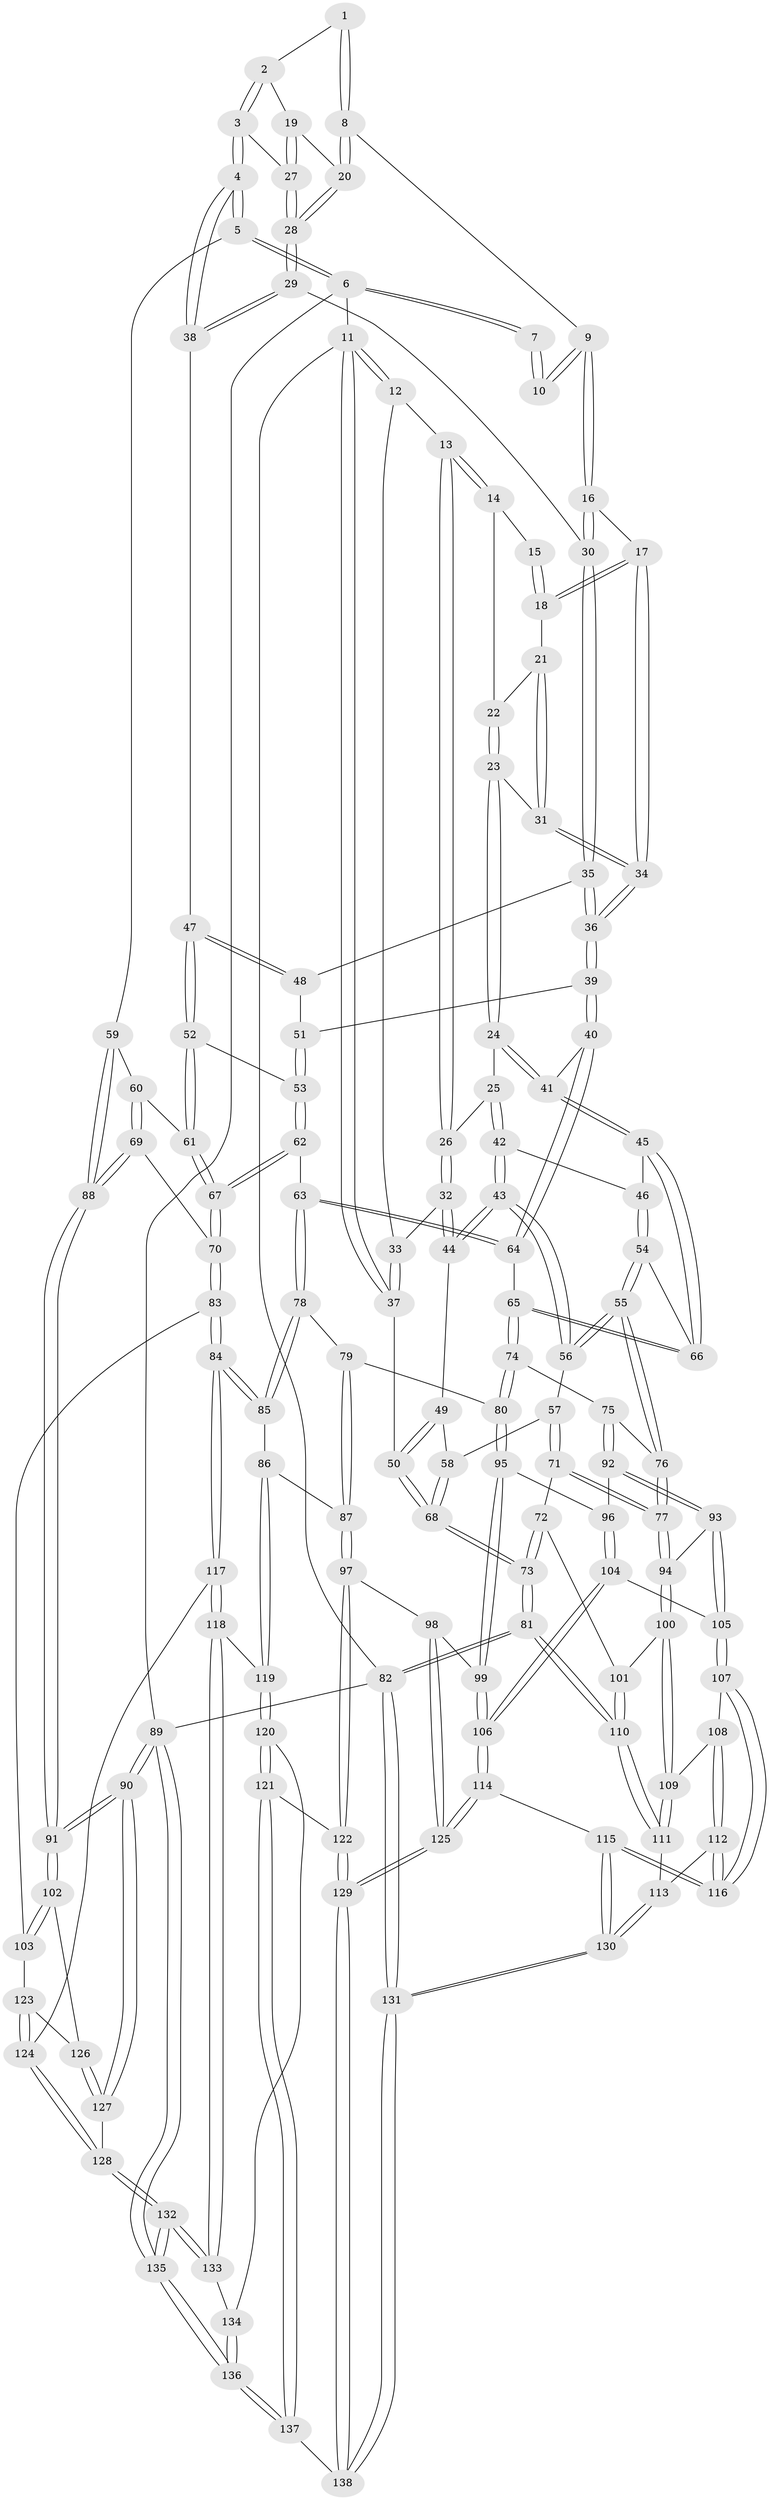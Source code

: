 // Generated by graph-tools (version 1.1) at 2025/16/03/09/25 04:16:44]
// undirected, 138 vertices, 342 edges
graph export_dot {
graph [start="1"]
  node [color=gray90,style=filled];
  1 [pos="+0.8476108154253313+0"];
  2 [pos="+0.9143806884026366+0"];
  3 [pos="+1+0.11647433308465631"];
  4 [pos="+1+0.20762701455148447"];
  5 [pos="+1+0.22543862210483212"];
  6 [pos="+1+0"];
  7 [pos="+0.8300695238625517+0"];
  8 [pos="+0.8433392063287487+0.08402809856293603"];
  9 [pos="+0.7475434872175408+0.06730369432438624"];
  10 [pos="+0.7642875204846317+0"];
  11 [pos="+0+0"];
  12 [pos="+0.09256980164554639+0"];
  13 [pos="+0.23574524923042972+0"];
  14 [pos="+0.4170781619830479+0"];
  15 [pos="+0.7264333725971795+0"];
  16 [pos="+0.7376290970196191+0.0828710403805709"];
  17 [pos="+0.6458111722840439+0.12062112641529582"];
  18 [pos="+0.6205827582370178+0.08676715412799793"];
  19 [pos="+0.8975112419757479+0.08739288254755039"];
  20 [pos="+0.8552820644079729+0.0991675597303073"];
  21 [pos="+0.5746919881344429+0.07397748999132257"];
  22 [pos="+0.5226302321701372+0.017862765702175744"];
  23 [pos="+0.4389246494651277+0.16000437229974768"];
  24 [pos="+0.4330430479789351+0.16235244526099865"];
  25 [pos="+0.34579073125061155+0.12776841741900105"];
  26 [pos="+0.24637787834520483+0"];
  27 [pos="+0.9846000295819868+0.11382157319581127"];
  28 [pos="+0.8355457346497543+0.18653391423081184"];
  29 [pos="+0.8313692965375715+0.19527910298391699"];
  30 [pos="+0.8050991860021111+0.1934834872095549"];
  31 [pos="+0.48667925184090316+0.1525309606704367"];
  32 [pos="+0.14741643335819704+0.210534229815811"];
  33 [pos="+0.06128895954520517+0.14840315088438905"];
  34 [pos="+0.6402482261670767+0.21099489313275924"];
  35 [pos="+0.7204504360417429+0.2291183500761788"];
  36 [pos="+0.651861852062138+0.25035544289456485"];
  37 [pos="+0+0.3186144939230553"];
  38 [pos="+0.8606338294683523+0.23074900067659282"];
  39 [pos="+0.6487797601723135+0.2600512479006137"];
  40 [pos="+0.5932664792404002+0.3157810278420971"];
  41 [pos="+0.49324368002746766+0.32417159228087983"];
  42 [pos="+0.28220371356419005+0.2306871366107805"];
  43 [pos="+0.18083956445739063+0.2660096410416286"];
  44 [pos="+0.17213421404032878+0.26232180438968344"];
  45 [pos="+0.47571466430928466+0.34006570134956304"];
  46 [pos="+0.33894646369958836+0.30926368194477094"];
  47 [pos="+0.8547440367251392+0.31022635276417315"];
  48 [pos="+0.8019398834197177+0.2996861866064243"];
  49 [pos="+0.14524167303249372+0.27169063555517425"];
  50 [pos="+0+0.33368545694630464"];
  51 [pos="+0.7070784615741623+0.3083808513531169"];
  52 [pos="+0.8666482092175393+0.3704677520293921"];
  53 [pos="+0.7818457474792192+0.39975912617534864"];
  54 [pos="+0.29083653516860525+0.4423609559166412"];
  55 [pos="+0.2666143797962353+0.46012415509820354"];
  56 [pos="+0.20549716248862362+0.4307342273957087"];
  57 [pos="+0.18396415455515547+0.4393389545047477"];
  58 [pos="+0.06691176763230502+0.41899384625011615"];
  59 [pos="+1+0.3399144310194015"];
  60 [pos="+0.9541638851992674+0.39841871217336616"];
  61 [pos="+0.9246006819046022+0.4010023300141779"];
  62 [pos="+0.720029202382359+0.4926747694177776"];
  63 [pos="+0.6755800385796741+0.5099608722049858"];
  64 [pos="+0.6494118507172278+0.4830935726243842"];
  65 [pos="+0.4705777345531398+0.47997675927367817"];
  66 [pos="+0.45110496222046936+0.4206757719200586"];
  67 [pos="+0.8645601911576043+0.5524709898318505"];
  68 [pos="+0+0.43772138447820313"];
  69 [pos="+0.9631074372532955+0.5943101206013288"];
  70 [pos="+0.8881958742146245+0.6041900637765778"];
  71 [pos="+0.09074431178884446+0.5825118995162127"];
  72 [pos="+0.027360562563779597+0.5779249735461635"];
  73 [pos="+0+0.4834338868565647"];
  74 [pos="+0.4575300687416357+0.5281901558022746"];
  75 [pos="+0.3324805810973657+0.569182188324811"];
  76 [pos="+0.2821334624536969+0.5177078935554885"];
  77 [pos="+0.15626500056644205+0.6299959194435275"];
  78 [pos="+0.6688896703169787+0.5371357057463826"];
  79 [pos="+0.6013457681817234+0.5857091338128153"];
  80 [pos="+0.4979027402425468+0.594141758723069"];
  81 [pos="+0+0.8833448377466583"];
  82 [pos="+0+1"];
  83 [pos="+0.839236006727617+0.7087312998152332"];
  84 [pos="+0.8306296667324541+0.7114110676740032"];
  85 [pos="+0.7254455933987796+0.6598563886488931"];
  86 [pos="+0.6158953293431533+0.7420116368950073"];
  87 [pos="+0.5873270620771798+0.7366794413096117"];
  88 [pos="+1+0.6008562526684503"];
  89 [pos="+1+1"];
  90 [pos="+1+0.9479312924844864"];
  91 [pos="+1+0.6335373314638074"];
  92 [pos="+0.3334253617512813+0.5905294076559865"];
  93 [pos="+0.19322421388306987+0.6645424091152208"];
  94 [pos="+0.16433152691122555+0.6505422953979684"];
  95 [pos="+0.479174217098864+0.6554348084380714"];
  96 [pos="+0.34846036867388663+0.6501812521555372"];
  97 [pos="+0.540863240390375+0.7491220184586047"];
  98 [pos="+0.5162962643811493+0.7422766680565578"];
  99 [pos="+0.5082556136020392+0.7366611526398783"];
  100 [pos="+0.12424307105210383+0.7286460553277287"];
  101 [pos="+0.042096219730012006+0.7101699331398029"];
  102 [pos="+1+0.6415577093693361"];
  103 [pos="+0.8536615232309707+0.7183384446487323"];
  104 [pos="+0.3250534861684561+0.7186438411635786"];
  105 [pos="+0.21432333226860648+0.682074587397696"];
  106 [pos="+0.33819447942349523+0.775068933005187"];
  107 [pos="+0.20762145228118126+0.8168665798334422"];
  108 [pos="+0.13501926086248614+0.7505753235678924"];
  109 [pos="+0.12511728305874223+0.7373300219896437"];
  110 [pos="+0+0.7940355953374543"];
  111 [pos="+0.05342459194803554+0.8057307988766766"];
  112 [pos="+0.10262878981146022+0.8491660014851742"];
  113 [pos="+0.09931567998998676+0.8494940819839678"];
  114 [pos="+0.3029911884624389+0.8797343861813246"];
  115 [pos="+0.2455502117497871+0.8706113111031778"];
  116 [pos="+0.23588941485242804+0.8634544077988033"];
  117 [pos="+0.7721255110600753+0.8095311264533309"];
  118 [pos="+0.7671176588669845+0.8173590592860447"];
  119 [pos="+0.6683951611979604+0.8066011365898027"];
  120 [pos="+0.6114250072803268+0.9215243209048604"];
  121 [pos="+0.6099402673657399+0.9227539598186024"];
  122 [pos="+0.5495248782133331+0.8159870955788113"];
  123 [pos="+0.8961799166339928+0.7569324524909474"];
  124 [pos="+0.8905372329987464+0.8553389308851403"];
  125 [pos="+0.3837503437352373+0.9908674531576505"];
  126 [pos="+0.8978358112163042+0.7575908421899062"];
  127 [pos="+1+0.8378557826804244"];
  128 [pos="+0.8913736177103271+0.8864145319996111"];
  129 [pos="+0.3918141253948155+1"];
  130 [pos="+0+1"];
  131 [pos="+0+1"];
  132 [pos="+0.8464612002503928+0.9603412611905354"];
  133 [pos="+0.775850388937924+0.8724977663179829"];
  134 [pos="+0.7156404212222608+0.9065980125314496"];
  135 [pos="+0.9301621632740521+1"];
  136 [pos="+0.722376646274039+1"];
  137 [pos="+0.4911707126624476+1"];
  138 [pos="+0.45290908139416297+1"];
  1 -- 2;
  1 -- 8;
  1 -- 8;
  2 -- 3;
  2 -- 3;
  2 -- 19;
  3 -- 4;
  3 -- 4;
  3 -- 27;
  4 -- 5;
  4 -- 5;
  4 -- 38;
  4 -- 38;
  5 -- 6;
  5 -- 6;
  5 -- 59;
  6 -- 7;
  6 -- 7;
  6 -- 11;
  6 -- 89;
  7 -- 10;
  7 -- 10;
  8 -- 9;
  8 -- 20;
  8 -- 20;
  9 -- 10;
  9 -- 10;
  9 -- 16;
  9 -- 16;
  11 -- 12;
  11 -- 12;
  11 -- 37;
  11 -- 37;
  11 -- 82;
  12 -- 13;
  12 -- 33;
  13 -- 14;
  13 -- 14;
  13 -- 26;
  13 -- 26;
  14 -- 15;
  14 -- 22;
  15 -- 18;
  15 -- 18;
  16 -- 17;
  16 -- 30;
  16 -- 30;
  17 -- 18;
  17 -- 18;
  17 -- 34;
  17 -- 34;
  18 -- 21;
  19 -- 20;
  19 -- 27;
  19 -- 27;
  20 -- 28;
  20 -- 28;
  21 -- 22;
  21 -- 31;
  21 -- 31;
  22 -- 23;
  22 -- 23;
  23 -- 24;
  23 -- 24;
  23 -- 31;
  24 -- 25;
  24 -- 41;
  24 -- 41;
  25 -- 26;
  25 -- 42;
  25 -- 42;
  26 -- 32;
  26 -- 32;
  27 -- 28;
  27 -- 28;
  28 -- 29;
  28 -- 29;
  29 -- 30;
  29 -- 38;
  29 -- 38;
  30 -- 35;
  30 -- 35;
  31 -- 34;
  31 -- 34;
  32 -- 33;
  32 -- 44;
  32 -- 44;
  33 -- 37;
  33 -- 37;
  34 -- 36;
  34 -- 36;
  35 -- 36;
  35 -- 36;
  35 -- 48;
  36 -- 39;
  36 -- 39;
  37 -- 50;
  38 -- 47;
  39 -- 40;
  39 -- 40;
  39 -- 51;
  40 -- 41;
  40 -- 64;
  40 -- 64;
  41 -- 45;
  41 -- 45;
  42 -- 43;
  42 -- 43;
  42 -- 46;
  43 -- 44;
  43 -- 44;
  43 -- 56;
  43 -- 56;
  44 -- 49;
  45 -- 46;
  45 -- 66;
  45 -- 66;
  46 -- 54;
  46 -- 54;
  47 -- 48;
  47 -- 48;
  47 -- 52;
  47 -- 52;
  48 -- 51;
  49 -- 50;
  49 -- 50;
  49 -- 58;
  50 -- 68;
  50 -- 68;
  51 -- 53;
  51 -- 53;
  52 -- 53;
  52 -- 61;
  52 -- 61;
  53 -- 62;
  53 -- 62;
  54 -- 55;
  54 -- 55;
  54 -- 66;
  55 -- 56;
  55 -- 56;
  55 -- 76;
  55 -- 76;
  56 -- 57;
  57 -- 58;
  57 -- 71;
  57 -- 71;
  58 -- 68;
  58 -- 68;
  59 -- 60;
  59 -- 88;
  59 -- 88;
  60 -- 61;
  60 -- 69;
  60 -- 69;
  61 -- 67;
  61 -- 67;
  62 -- 63;
  62 -- 67;
  62 -- 67;
  63 -- 64;
  63 -- 64;
  63 -- 78;
  63 -- 78;
  64 -- 65;
  65 -- 66;
  65 -- 66;
  65 -- 74;
  65 -- 74;
  67 -- 70;
  67 -- 70;
  68 -- 73;
  68 -- 73;
  69 -- 70;
  69 -- 88;
  69 -- 88;
  70 -- 83;
  70 -- 83;
  71 -- 72;
  71 -- 77;
  71 -- 77;
  72 -- 73;
  72 -- 73;
  72 -- 101;
  73 -- 81;
  73 -- 81;
  74 -- 75;
  74 -- 80;
  74 -- 80;
  75 -- 76;
  75 -- 92;
  75 -- 92;
  76 -- 77;
  76 -- 77;
  77 -- 94;
  77 -- 94;
  78 -- 79;
  78 -- 85;
  78 -- 85;
  79 -- 80;
  79 -- 87;
  79 -- 87;
  80 -- 95;
  80 -- 95;
  81 -- 82;
  81 -- 82;
  81 -- 110;
  81 -- 110;
  82 -- 131;
  82 -- 131;
  82 -- 89;
  83 -- 84;
  83 -- 84;
  83 -- 103;
  84 -- 85;
  84 -- 85;
  84 -- 117;
  84 -- 117;
  85 -- 86;
  86 -- 87;
  86 -- 119;
  86 -- 119;
  87 -- 97;
  87 -- 97;
  88 -- 91;
  88 -- 91;
  89 -- 90;
  89 -- 90;
  89 -- 135;
  89 -- 135;
  90 -- 91;
  90 -- 91;
  90 -- 127;
  90 -- 127;
  91 -- 102;
  91 -- 102;
  92 -- 93;
  92 -- 93;
  92 -- 96;
  93 -- 94;
  93 -- 105;
  93 -- 105;
  94 -- 100;
  94 -- 100;
  95 -- 96;
  95 -- 99;
  95 -- 99;
  96 -- 104;
  96 -- 104;
  97 -- 98;
  97 -- 122;
  97 -- 122;
  98 -- 99;
  98 -- 125;
  98 -- 125;
  99 -- 106;
  99 -- 106;
  100 -- 101;
  100 -- 109;
  100 -- 109;
  101 -- 110;
  101 -- 110;
  102 -- 103;
  102 -- 103;
  102 -- 126;
  103 -- 123;
  104 -- 105;
  104 -- 106;
  104 -- 106;
  105 -- 107;
  105 -- 107;
  106 -- 114;
  106 -- 114;
  107 -- 108;
  107 -- 116;
  107 -- 116;
  108 -- 109;
  108 -- 112;
  108 -- 112;
  109 -- 111;
  109 -- 111;
  110 -- 111;
  110 -- 111;
  111 -- 113;
  112 -- 113;
  112 -- 116;
  112 -- 116;
  113 -- 130;
  113 -- 130;
  114 -- 115;
  114 -- 125;
  114 -- 125;
  115 -- 116;
  115 -- 116;
  115 -- 130;
  115 -- 130;
  117 -- 118;
  117 -- 118;
  117 -- 124;
  118 -- 119;
  118 -- 133;
  118 -- 133;
  119 -- 120;
  119 -- 120;
  120 -- 121;
  120 -- 121;
  120 -- 134;
  121 -- 122;
  121 -- 137;
  121 -- 137;
  122 -- 129;
  122 -- 129;
  123 -- 124;
  123 -- 124;
  123 -- 126;
  124 -- 128;
  124 -- 128;
  125 -- 129;
  125 -- 129;
  126 -- 127;
  126 -- 127;
  127 -- 128;
  128 -- 132;
  128 -- 132;
  129 -- 138;
  129 -- 138;
  130 -- 131;
  130 -- 131;
  131 -- 138;
  131 -- 138;
  132 -- 133;
  132 -- 133;
  132 -- 135;
  132 -- 135;
  133 -- 134;
  134 -- 136;
  134 -- 136;
  135 -- 136;
  135 -- 136;
  136 -- 137;
  136 -- 137;
  137 -- 138;
}
